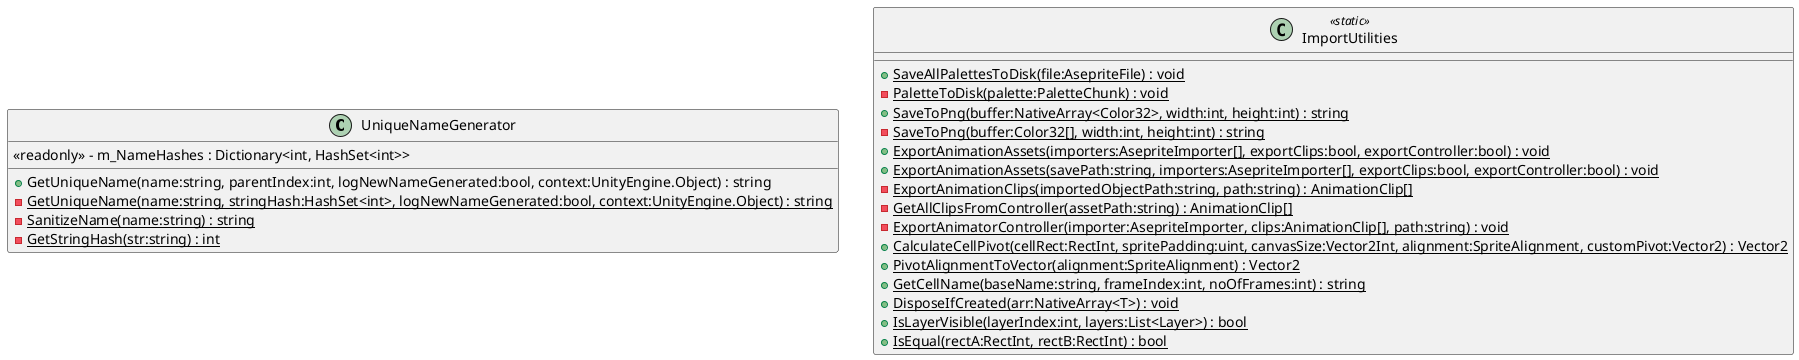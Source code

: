 @startuml
class UniqueNameGenerator {
    <<readonly>> - m_NameHashes : Dictionary<int, HashSet<int>>
    + GetUniqueName(name:string, parentIndex:int, logNewNameGenerated:bool, context:UnityEngine.Object) : string
    {static} - GetUniqueName(name:string, stringHash:HashSet<int>, logNewNameGenerated:bool, context:UnityEngine.Object) : string
    {static} - SanitizeName(name:string) : string
    {static} - GetStringHash(str:string) : int
}
class ImportUtilities <<static>> {
    + {static} SaveAllPalettesToDisk(file:AsepriteFile) : void
    {static} - PaletteToDisk(palette:PaletteChunk) : void
    + {static} SaveToPng(buffer:NativeArray<Color32>, width:int, height:int) : string
    {static} - SaveToPng(buffer:Color32[], width:int, height:int) : string
    + {static} ExportAnimationAssets(importers:AsepriteImporter[], exportClips:bool, exportController:bool) : void
    + {static} ExportAnimationAssets(savePath:string, importers:AsepriteImporter[], exportClips:bool, exportController:bool) : void
    {static} - ExportAnimationClips(importedObjectPath:string, path:string) : AnimationClip[]
    {static} - GetAllClipsFromController(assetPath:string) : AnimationClip[]
    {static} - ExportAnimatorController(importer:AsepriteImporter, clips:AnimationClip[], path:string) : void
    + {static} CalculateCellPivot(cellRect:RectInt, spritePadding:uint, canvasSize:Vector2Int, alignment:SpriteAlignment, customPivot:Vector2) : Vector2
    + {static} PivotAlignmentToVector(alignment:SpriteAlignment) : Vector2
    + {static} GetCellName(baseName:string, frameIndex:int, noOfFrames:int) : string
    + {static} DisposeIfCreated(arr:NativeArray<T>) : void
    + {static} IsLayerVisible(layerIndex:int, layers:List<Layer>) : bool
    + {static} IsEqual(rectA:RectInt, rectB:RectInt) : bool
}
@enduml
